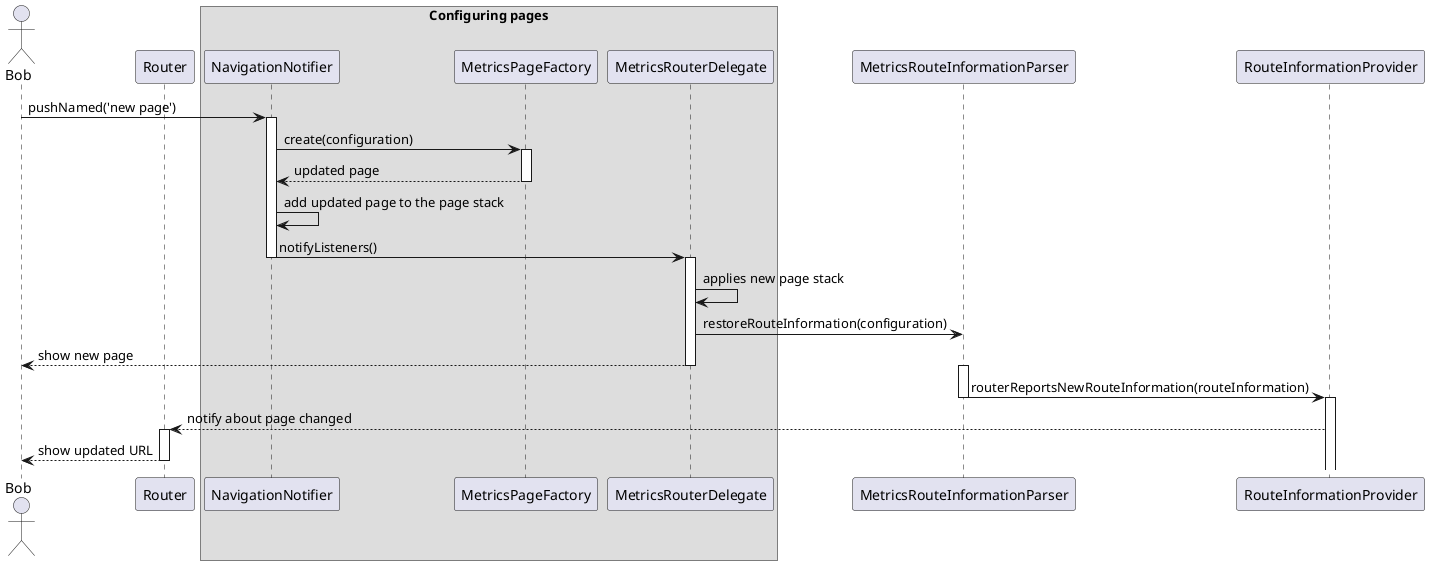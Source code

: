 @startuml internal_navigation_sequence_diagram

actor Bob

participant Router

box Configuring pages
participant NavigationNotifier
participant MetricsPageFactory
participant MetricsRouterDelegate
endbox

participant MetricsRouteInformationParser

participant RouteInformationProvider

Bob -> NavigationNotifier : pushNamed('new page')
activate NavigationNotifier

NavigationNotifier -> MetricsPageFactory : create(configuration)
activate MetricsPageFactory

return updated page

NavigationNotifier -> NavigationNotifier : add updated page to the page stack

NavigationNotifier -> MetricsRouterDelegate : notifyListeners()
deactivate NavigationNotifier
activate MetricsRouterDelegate

MetricsRouterDelegate -> MetricsRouterDelegate: applies new page stack

MetricsRouterDelegate -> MetricsRouteInformationParser : restoreRouteInformation(configuration)
MetricsRouterDelegate --> Bob : show new page
deactivate MetricsRouterDelegate
activate MetricsRouteInformationParser

MetricsRouteInformationParser -> RouteInformationProvider : routerReportsNewRouteInformation(routeInformation)
deactivate MetricsRouteInformationParser
activate RouteInformationProvider

RouteInformationProvider --> Router : notify about page changed
activate Router

Router --> Bob : show updated URL
deactivate Router
@enduml
